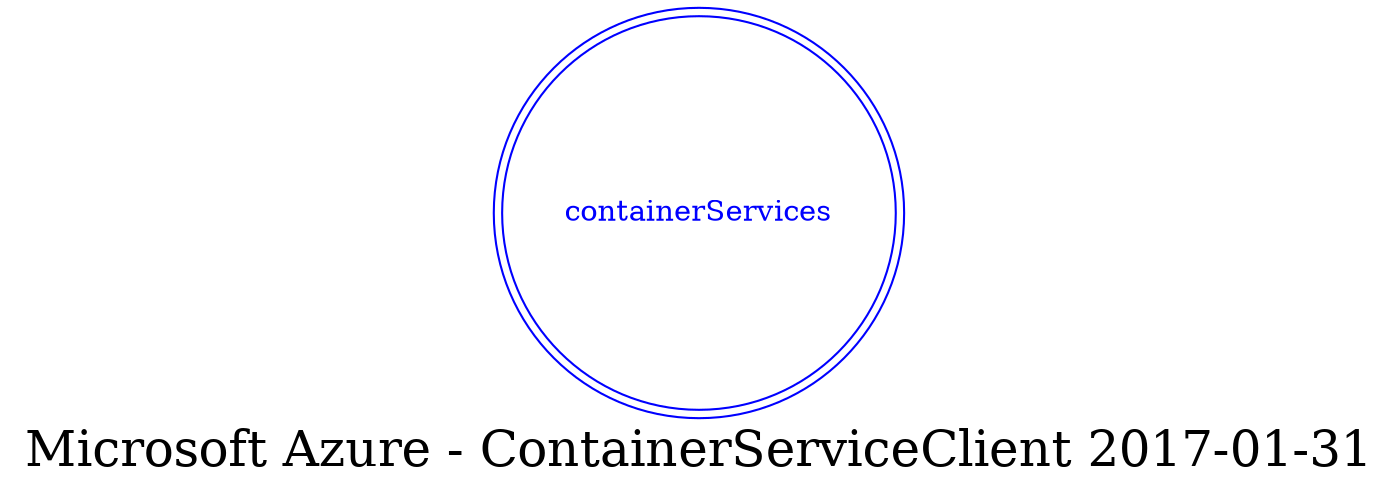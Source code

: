 digraph LexiconGraph {
graph[label="Microsoft Azure - ContainerServiceClient 2017-01-31", fontsize=24]
splines=true
"containerServices" [color=blue, fontcolor=blue, shape=doublecircle]
}
